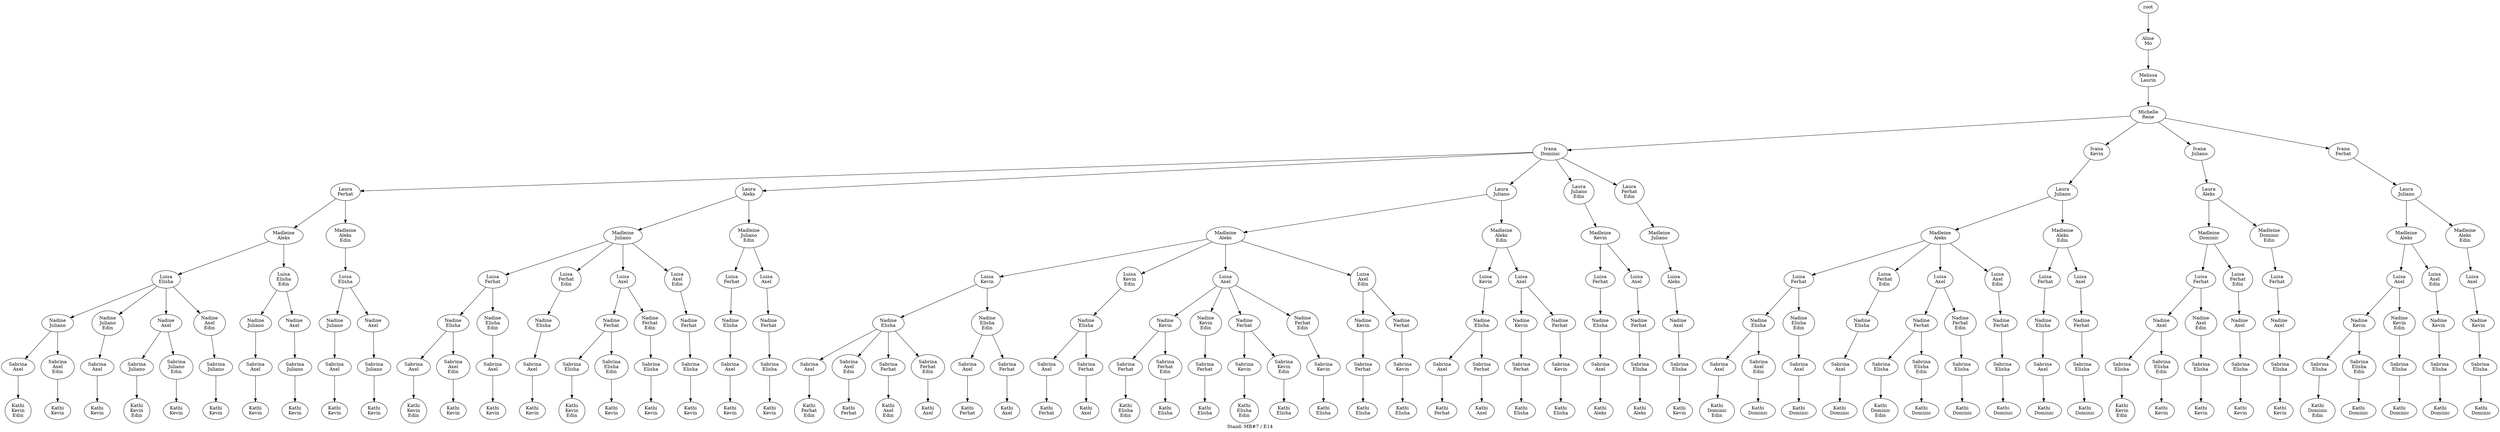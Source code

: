 digraph D { labelloc="b"; label="Stand: MB#7 / E14"; ranksep=0.8;
"root/8"[label="Aline\nMo"]
"root" -> "root/8";
"root/8/7"[label="Melissa\nLaurin"]
"root/8" -> "root/8/7";
"root/8/7/9"[label="Michelle\nRene"]
"root/8/7" -> "root/8/7/9";
"root/8/7/9/2"[label="Ivana\nDominic"]
"root/8/7/9" -> "root/8/7/9/2";
"root/8/7/9/2/4"[label="Laura\nFerhat"]
"root/8/7/9/2" -> "root/8/7/9/2/4";
"root/8/7/9/2/4/0"[label="Madleine\nAleks"]
"root/8/7/9/2/4" -> "root/8/7/9/2/4/0";
"root/8/7/9/2/4/0/3"[label="Luisa\nElisha"]
"root/8/7/9/2/4/0" -> "root/8/7/9/2/4/0/3";
"root/8/7/9/2/4/0/3/5"[label="Nadine\nJuliano"]
"root/8/7/9/2/4/0/3" -> "root/8/7/9/2/4/0/3/5";
"root/8/7/9/2/4/0/3/5/1"[label="Sabrina\nAxel"]
"root/8/7/9/2/4/0/3/5" -> "root/8/7/9/2/4/0/3/5/1";
"root/8/7/9/2/4/0/3/5/1/6,10"[label="Kathi\nKevin\nEdin"]
"root/8/7/9/2/4/0/3/5/1" -> "root/8/7/9/2/4/0/3/5/1/6,10";
"root/8/7/9/2/4/0/3,10"[label="Luisa\nElisha\nEdin"]
"root/8/7/9/2/4/0" -> "root/8/7/9/2/4/0/3,10";
"root/8/7/9/2/4/0/3,10/5"[label="Nadine\nJuliano"]
"root/8/7/9/2/4/0/3,10" -> "root/8/7/9/2/4/0/3,10/5";
"root/8/7/9/2/4/0/3,10/5/1"[label="Sabrina\nAxel"]
"root/8/7/9/2/4/0/3,10/5" -> "root/8/7/9/2/4/0/3,10/5/1";
"root/8/7/9/2/4/0/3,10/5/1/6"[label="Kathi\nKevin"]
"root/8/7/9/2/4/0/3,10/5/1" -> "root/8/7/9/2/4/0/3,10/5/1/6";
"root/8/7/9/2/4/0,10"[label="Madleine\nAleks\nEdin"]
"root/8/7/9/2/4" -> "root/8/7/9/2/4/0,10";
"root/8/7/9/2/4/0,10/3"[label="Luisa\nElisha"]
"root/8/7/9/2/4/0,10" -> "root/8/7/9/2/4/0,10/3";
"root/8/7/9/2/4/0,10/3/5"[label="Nadine\nJuliano"]
"root/8/7/9/2/4/0,10/3" -> "root/8/7/9/2/4/0,10/3/5";
"root/8/7/9/2/4/0,10/3/5/1"[label="Sabrina\nAxel"]
"root/8/7/9/2/4/0,10/3/5" -> "root/8/7/9/2/4/0,10/3/5/1";
"root/8/7/9/2/4/0,10/3/5/1/6"[label="Kathi\nKevin"]
"root/8/7/9/2/4/0,10/3/5/1" -> "root/8/7/9/2/4/0,10/3/5/1/6";
"root/8/7/9/2/4/0/3/5,10"[label="Nadine\nJuliano\nEdin"]
"root/8/7/9/2/4/0/3" -> "root/8/7/9/2/4/0/3/5,10";
"root/8/7/9/2/4/0/3/5,10/1"[label="Sabrina\nAxel"]
"root/8/7/9/2/4/0/3/5,10" -> "root/8/7/9/2/4/0/3/5,10/1";
"root/8/7/9/2/4/0/3/5,10/1/6"[label="Kathi\nKevin"]
"root/8/7/9/2/4/0/3/5,10/1" -> "root/8/7/9/2/4/0/3/5,10/1/6";
"root/8/7/9/2/4/0/3/5/1,10"[label="Sabrina\nAxel\nEdin"]
"root/8/7/9/2/4/0/3/5" -> "root/8/7/9/2/4/0/3/5/1,10";
"root/8/7/9/2/4/0/3/5/1,10/6"[label="Kathi\nKevin"]
"root/8/7/9/2/4/0/3/5/1,10" -> "root/8/7/9/2/4/0/3/5/1,10/6";
"root/8/7/9/2/0"[label="Laura\nAleks"]
"root/8/7/9/2" -> "root/8/7/9/2/0";
"root/8/7/9/2/0/5"[label="Madleine\nJuliano"]
"root/8/7/9/2/0" -> "root/8/7/9/2/0/5";
"root/8/7/9/2/0/5/4"[label="Luisa\nFerhat"]
"root/8/7/9/2/0/5" -> "root/8/7/9/2/0/5/4";
"root/8/7/9/2/0/5/4/3"[label="Nadine\nElisha"]
"root/8/7/9/2/0/5/4" -> "root/8/7/9/2/0/5/4/3";
"root/8/7/9/2/0/5/4/3/1"[label="Sabrina\nAxel"]
"root/8/7/9/2/0/5/4/3" -> "root/8/7/9/2/0/5/4/3/1";
"root/8/7/9/2/0/5/4/3/1/6,10"[label="Kathi\nKevin\nEdin"]
"root/8/7/9/2/0/5/4/3/1" -> "root/8/7/9/2/0/5/4/3/1/6,10";
"root/8/7/9/2/0/5/4,10"[label="Luisa\nFerhat\nEdin"]
"root/8/7/9/2/0/5" -> "root/8/7/9/2/0/5/4,10";
"root/8/7/9/2/0/5/4,10/3"[label="Nadine\nElisha"]
"root/8/7/9/2/0/5/4,10" -> "root/8/7/9/2/0/5/4,10/3";
"root/8/7/9/2/0/5/4,10/3/1"[label="Sabrina\nAxel"]
"root/8/7/9/2/0/5/4,10/3" -> "root/8/7/9/2/0/5/4,10/3/1";
"root/8/7/9/2/0/5/4,10/3/1/6"[label="Kathi\nKevin"]
"root/8/7/9/2/0/5/4,10/3/1" -> "root/8/7/9/2/0/5/4,10/3/1/6";
"root/8/7/9/2/0/5,10"[label="Madleine\nJuliano\nEdin"]
"root/8/7/9/2/0" -> "root/8/7/9/2/0/5,10";
"root/8/7/9/2/0/5,10/4"[label="Luisa\nFerhat"]
"root/8/7/9/2/0/5,10" -> "root/8/7/9/2/0/5,10/4";
"root/8/7/9/2/0/5,10/4/3"[label="Nadine\nElisha"]
"root/8/7/9/2/0/5,10/4" -> "root/8/7/9/2/0/5,10/4/3";
"root/8/7/9/2/0/5,10/4/3/1"[label="Sabrina\nAxel"]
"root/8/7/9/2/0/5,10/4/3" -> "root/8/7/9/2/0/5,10/4/3/1";
"root/8/7/9/2/0/5,10/4/3/1/6"[label="Kathi\nKevin"]
"root/8/7/9/2/0/5,10/4/3/1" -> "root/8/7/9/2/0/5,10/4/3/1/6";
"root/8/7/9/2/0/5/4/3,10"[label="Nadine\nElisha\nEdin"]
"root/8/7/9/2/0/5/4" -> "root/8/7/9/2/0/5/4/3,10";
"root/8/7/9/2/0/5/4/3,10/1"[label="Sabrina\nAxel"]
"root/8/7/9/2/0/5/4/3,10" -> "root/8/7/9/2/0/5/4/3,10/1";
"root/8/7/9/2/0/5/4/3,10/1/6"[label="Kathi\nKevin"]
"root/8/7/9/2/0/5/4/3,10/1" -> "root/8/7/9/2/0/5/4/3,10/1/6";
"root/8/7/9/2/0/5/4/3/1,10"[label="Sabrina\nAxel\nEdin"]
"root/8/7/9/2/0/5/4/3" -> "root/8/7/9/2/0/5/4/3/1,10";
"root/8/7/9/2/0/5/4/3/1,10/6"[label="Kathi\nKevin"]
"root/8/7/9/2/0/5/4/3/1,10" -> "root/8/7/9/2/0/5/4/3/1,10/6";
"root/8/7/9/6"[label="Ivana\nKevin"]
"root/8/7/9" -> "root/8/7/9/6";
"root/8/7/9/6/5"[label="Laura\nJuliano"]
"root/8/7/9/6" -> "root/8/7/9/6/5";
"root/8/7/9/6/5/0"[label="Madleine\nAleks"]
"root/8/7/9/6/5" -> "root/8/7/9/6/5/0";
"root/8/7/9/6/5/0/4"[label="Luisa\nFerhat"]
"root/8/7/9/6/5/0" -> "root/8/7/9/6/5/0/4";
"root/8/7/9/6/5/0/4/3"[label="Nadine\nElisha"]
"root/8/7/9/6/5/0/4" -> "root/8/7/9/6/5/0/4/3";
"root/8/7/9/6/5/0/4/3/1"[label="Sabrina\nAxel"]
"root/8/7/9/6/5/0/4/3" -> "root/8/7/9/6/5/0/4/3/1";
"root/8/7/9/6/5/0/4/3/1/2,10"[label="Kathi\nDominic\nEdin"]
"root/8/7/9/6/5/0/4/3/1" -> "root/8/7/9/6/5/0/4/3/1/2,10";
"root/8/7/9/6/5/0/4,10"[label="Luisa\nFerhat\nEdin"]
"root/8/7/9/6/5/0" -> "root/8/7/9/6/5/0/4,10";
"root/8/7/9/6/5/0/4,10/3"[label="Nadine\nElisha"]
"root/8/7/9/6/5/0/4,10" -> "root/8/7/9/6/5/0/4,10/3";
"root/8/7/9/6/5/0/4,10/3/1"[label="Sabrina\nAxel"]
"root/8/7/9/6/5/0/4,10/3" -> "root/8/7/9/6/5/0/4,10/3/1";
"root/8/7/9/6/5/0/4,10/3/1/2"[label="Kathi\nDominic"]
"root/8/7/9/6/5/0/4,10/3/1" -> "root/8/7/9/6/5/0/4,10/3/1/2";
"root/8/7/9/6/5/0,10"[label="Madleine\nAleks\nEdin"]
"root/8/7/9/6/5" -> "root/8/7/9/6/5/0,10";
"root/8/7/9/6/5/0,10/4"[label="Luisa\nFerhat"]
"root/8/7/9/6/5/0,10" -> "root/8/7/9/6/5/0,10/4";
"root/8/7/9/6/5/0,10/4/3"[label="Nadine\nElisha"]
"root/8/7/9/6/5/0,10/4" -> "root/8/7/9/6/5/0,10/4/3";
"root/8/7/9/6/5/0,10/4/3/1"[label="Sabrina\nAxel"]
"root/8/7/9/6/5/0,10/4/3" -> "root/8/7/9/6/5/0,10/4/3/1";
"root/8/7/9/6/5/0,10/4/3/1/2"[label="Kathi\nDominic"]
"root/8/7/9/6/5/0,10/4/3/1" -> "root/8/7/9/6/5/0,10/4/3/1/2";
"root/8/7/9/6/5/0/4/3,10"[label="Nadine\nElisha\nEdin"]
"root/8/7/9/6/5/0/4" -> "root/8/7/9/6/5/0/4/3,10";
"root/8/7/9/6/5/0/4/3,10/1"[label="Sabrina\nAxel"]
"root/8/7/9/6/5/0/4/3,10" -> "root/8/7/9/6/5/0/4/3,10/1";
"root/8/7/9/6/5/0/4/3,10/1/2"[label="Kathi\nDominic"]
"root/8/7/9/6/5/0/4/3,10/1" -> "root/8/7/9/6/5/0/4/3,10/1/2";
"root/8/7/9/6/5/0/4/3/1,10"[label="Sabrina\nAxel\nEdin"]
"root/8/7/9/6/5/0/4/3" -> "root/8/7/9/6/5/0/4/3/1,10";
"root/8/7/9/6/5/0/4/3/1,10/2"[label="Kathi\nDominic"]
"root/8/7/9/6/5/0/4/3/1,10" -> "root/8/7/9/6/5/0/4/3/1,10/2";
"root/8/7/9/2/5"[label="Laura\nJuliano"]
"root/8/7/9/2" -> "root/8/7/9/2/5";
"root/8/7/9/2/5/0"[label="Madleine\nAleks"]
"root/8/7/9/2/5" -> "root/8/7/9/2/5/0";
"root/8/7/9/2/5/0/6"[label="Luisa\nKevin"]
"root/8/7/9/2/5/0" -> "root/8/7/9/2/5/0/6";
"root/8/7/9/2/5/0/6/3"[label="Nadine\nElisha"]
"root/8/7/9/2/5/0/6" -> "root/8/7/9/2/5/0/6/3";
"root/8/7/9/2/5/0/6/3/1"[label="Sabrina\nAxel"]
"root/8/7/9/2/5/0/6/3" -> "root/8/7/9/2/5/0/6/3/1";
"root/8/7/9/2/5/0/6/3/1/4,10"[label="Kathi\nFerhat\nEdin"]
"root/8/7/9/2/5/0/6/3/1" -> "root/8/7/9/2/5/0/6/3/1/4,10";
"root/8/7/9/2/5/0/6,10"[label="Luisa\nKevin\nEdin"]
"root/8/7/9/2/5/0" -> "root/8/7/9/2/5/0/6,10";
"root/8/7/9/2/5/0/6,10/3"[label="Nadine\nElisha"]
"root/8/7/9/2/5/0/6,10" -> "root/8/7/9/2/5/0/6,10/3";
"root/8/7/9/2/5/0/6,10/3/1"[label="Sabrina\nAxel"]
"root/8/7/9/2/5/0/6,10/3" -> "root/8/7/9/2/5/0/6,10/3/1";
"root/8/7/9/2/5/0/6,10/3/1/4"[label="Kathi\nFerhat"]
"root/8/7/9/2/5/0/6,10/3/1" -> "root/8/7/9/2/5/0/6,10/3/1/4";
"root/8/7/9/2/5/0,10"[label="Madleine\nAleks\nEdin"]
"root/8/7/9/2/5" -> "root/8/7/9/2/5/0,10";
"root/8/7/9/2/5/0,10/6"[label="Luisa\nKevin"]
"root/8/7/9/2/5/0,10" -> "root/8/7/9/2/5/0,10/6";
"root/8/7/9/2/5/0,10/6/3"[label="Nadine\nElisha"]
"root/8/7/9/2/5/0,10/6" -> "root/8/7/9/2/5/0,10/6/3";
"root/8/7/9/2/5/0,10/6/3/1"[label="Sabrina\nAxel"]
"root/8/7/9/2/5/0,10/6/3" -> "root/8/7/9/2/5/0,10/6/3/1";
"root/8/7/9/2/5/0,10/6/3/1/4"[label="Kathi\nFerhat"]
"root/8/7/9/2/5/0,10/6/3/1" -> "root/8/7/9/2/5/0,10/6/3/1/4";
"root/8/7/9/2/5/0/6/3,10"[label="Nadine\nElisha\nEdin"]
"root/8/7/9/2/5/0/6" -> "root/8/7/9/2/5/0/6/3,10";
"root/8/7/9/2/5/0/6/3,10/1"[label="Sabrina\nAxel"]
"root/8/7/9/2/5/0/6/3,10" -> "root/8/7/9/2/5/0/6/3,10/1";
"root/8/7/9/2/5/0/6/3,10/1/4"[label="Kathi\nFerhat"]
"root/8/7/9/2/5/0/6/3,10/1" -> "root/8/7/9/2/5/0/6/3,10/1/4";
"root/8/7/9/2/5/0/6/3/1,10"[label="Sabrina\nAxel\nEdin"]
"root/8/7/9/2/5/0/6/3" -> "root/8/7/9/2/5/0/6/3/1,10";
"root/8/7/9/2/5/0/6/3/1,10/4"[label="Kathi\nFerhat"]
"root/8/7/9/2/5/0/6/3/1,10" -> "root/8/7/9/2/5/0/6/3/1,10/4";
"root/8/7/9/2/5,10"[label="Laura\nJuliano\nEdin"]
"root/8/7/9/2" -> "root/8/7/9/2/5,10";
"root/8/7/9/2/5,10/6"[label="Madleine\nKevin"]
"root/8/7/9/2/5,10" -> "root/8/7/9/2/5,10/6";
"root/8/7/9/2/5,10/6/4"[label="Luisa\nFerhat"]
"root/8/7/9/2/5,10/6" -> "root/8/7/9/2/5,10/6/4";
"root/8/7/9/2/5,10/6/4/3"[label="Nadine\nElisha"]
"root/8/7/9/2/5,10/6/4" -> "root/8/7/9/2/5,10/6/4/3";
"root/8/7/9/2/5,10/6/4/3/1"[label="Sabrina\nAxel"]
"root/8/7/9/2/5,10/6/4/3" -> "root/8/7/9/2/5,10/6/4/3/1";
"root/8/7/9/2/5,10/6/4/3/1/0"[label="Kathi\nAleks"]
"root/8/7/9/2/5,10/6/4/3/1" -> "root/8/7/9/2/5,10/6/4/3/1/0";
"root/8/7/9/6/5/0/1"[label="Luisa\nAxel"]
"root/8/7/9/6/5/0" -> "root/8/7/9/6/5/0/1";
"root/8/7/9/6/5/0/1/4"[label="Nadine\nFerhat"]
"root/8/7/9/6/5/0/1" -> "root/8/7/9/6/5/0/1/4";
"root/8/7/9/6/5/0/1/4/3"[label="Sabrina\nElisha"]
"root/8/7/9/6/5/0/1/4" -> "root/8/7/9/6/5/0/1/4/3";
"root/8/7/9/6/5/0/1/4/3/2,10"[label="Kathi\nDominic\nEdin"]
"root/8/7/9/6/5/0/1/4/3" -> "root/8/7/9/6/5/0/1/4/3/2,10";
"root/8/7/9/6/5/0/1,10"[label="Luisa\nAxel\nEdin"]
"root/8/7/9/6/5/0" -> "root/8/7/9/6/5/0/1,10";
"root/8/7/9/6/5/0/1,10/4"[label="Nadine\nFerhat"]
"root/8/7/9/6/5/0/1,10" -> "root/8/7/9/6/5/0/1,10/4";
"root/8/7/9/6/5/0/1,10/4/3"[label="Sabrina\nElisha"]
"root/8/7/9/6/5/0/1,10/4" -> "root/8/7/9/6/5/0/1,10/4/3";
"root/8/7/9/6/5/0/1,10/4/3/2"[label="Kathi\nDominic"]
"root/8/7/9/6/5/0/1,10/4/3" -> "root/8/7/9/6/5/0/1,10/4/3/2";
"root/8/7/9/6/5/0,10/1"[label="Luisa\nAxel"]
"root/8/7/9/6/5/0,10" -> "root/8/7/9/6/5/0,10/1";
"root/8/7/9/6/5/0,10/1/4"[label="Nadine\nFerhat"]
"root/8/7/9/6/5/0,10/1" -> "root/8/7/9/6/5/0,10/1/4";
"root/8/7/9/6/5/0,10/1/4/3"[label="Sabrina\nElisha"]
"root/8/7/9/6/5/0,10/1/4" -> "root/8/7/9/6/5/0,10/1/4/3";
"root/8/7/9/6/5/0,10/1/4/3/2"[label="Kathi\nDominic"]
"root/8/7/9/6/5/0,10/1/4/3" -> "root/8/7/9/6/5/0,10/1/4/3/2";
"root/8/7/9/6/5/0/1/4,10"[label="Nadine\nFerhat\nEdin"]
"root/8/7/9/6/5/0/1" -> "root/8/7/9/6/5/0/1/4,10";
"root/8/7/9/6/5/0/1/4,10/3"[label="Sabrina\nElisha"]
"root/8/7/9/6/5/0/1/4,10" -> "root/8/7/9/6/5/0/1/4,10/3";
"root/8/7/9/6/5/0/1/4,10/3/2"[label="Kathi\nDominic"]
"root/8/7/9/6/5/0/1/4,10/3" -> "root/8/7/9/6/5/0/1/4,10/3/2";
"root/8/7/9/6/5/0/1/4/3,10"[label="Sabrina\nElisha\nEdin"]
"root/8/7/9/6/5/0/1/4" -> "root/8/7/9/6/5/0/1/4/3,10";
"root/8/7/9/6/5/0/1/4/3,10/2"[label="Kathi\nDominic"]
"root/8/7/9/6/5/0/1/4/3,10" -> "root/8/7/9/6/5/0/1/4/3,10/2";
"root/8/7/9/2/0/5/1"[label="Luisa\nAxel"]
"root/8/7/9/2/0/5" -> "root/8/7/9/2/0/5/1";
"root/8/7/9/2/0/5/1/4"[label="Nadine\nFerhat"]
"root/8/7/9/2/0/5/1" -> "root/8/7/9/2/0/5/1/4";
"root/8/7/9/2/0/5/1/4/3"[label="Sabrina\nElisha"]
"root/8/7/9/2/0/5/1/4" -> "root/8/7/9/2/0/5/1/4/3";
"root/8/7/9/2/0/5/1/4/3/6,10"[label="Kathi\nKevin\nEdin"]
"root/8/7/9/2/0/5/1/4/3" -> "root/8/7/9/2/0/5/1/4/3/6,10";
"root/8/7/9/2/0/5/1,10"[label="Luisa\nAxel\nEdin"]
"root/8/7/9/2/0/5" -> "root/8/7/9/2/0/5/1,10";
"root/8/7/9/2/0/5/1,10/4"[label="Nadine\nFerhat"]
"root/8/7/9/2/0/5/1,10" -> "root/8/7/9/2/0/5/1,10/4";
"root/8/7/9/2/0/5/1,10/4/3"[label="Sabrina\nElisha"]
"root/8/7/9/2/0/5/1,10/4" -> "root/8/7/9/2/0/5/1,10/4/3";
"root/8/7/9/2/0/5/1,10/4/3/6"[label="Kathi\nKevin"]
"root/8/7/9/2/0/5/1,10/4/3" -> "root/8/7/9/2/0/5/1,10/4/3/6";
"root/8/7/9/2/0/5,10/1"[label="Luisa\nAxel"]
"root/8/7/9/2/0/5,10" -> "root/8/7/9/2/0/5,10/1";
"root/8/7/9/2/0/5,10/1/4"[label="Nadine\nFerhat"]
"root/8/7/9/2/0/5,10/1" -> "root/8/7/9/2/0/5,10/1/4";
"root/8/7/9/2/0/5,10/1/4/3"[label="Sabrina\nElisha"]
"root/8/7/9/2/0/5,10/1/4" -> "root/8/7/9/2/0/5,10/1/4/3";
"root/8/7/9/2/0/5,10/1/4/3/6"[label="Kathi\nKevin"]
"root/8/7/9/2/0/5,10/1/4/3" -> "root/8/7/9/2/0/5,10/1/4/3/6";
"root/8/7/9/2/0/5/1/4,10"[label="Nadine\nFerhat\nEdin"]
"root/8/7/9/2/0/5/1" -> "root/8/7/9/2/0/5/1/4,10";
"root/8/7/9/2/0/5/1/4,10/3"[label="Sabrina\nElisha"]
"root/8/7/9/2/0/5/1/4,10" -> "root/8/7/9/2/0/5/1/4,10/3";
"root/8/7/9/2/0/5/1/4,10/3/6"[label="Kathi\nKevin"]
"root/8/7/9/2/0/5/1/4,10/3" -> "root/8/7/9/2/0/5/1/4,10/3/6";
"root/8/7/9/2/0/5/1/4/3,10"[label="Sabrina\nElisha\nEdin"]
"root/8/7/9/2/0/5/1/4" -> "root/8/7/9/2/0/5/1/4/3,10";
"root/8/7/9/2/0/5/1/4/3,10/6"[label="Kathi\nKevin"]
"root/8/7/9/2/0/5/1/4/3,10" -> "root/8/7/9/2/0/5/1/4/3,10/6";
"root/8/7/9/2/5,10/6/1"[label="Luisa\nAxel"]
"root/8/7/9/2/5,10/6" -> "root/8/7/9/2/5,10/6/1";
"root/8/7/9/2/5,10/6/1/4"[label="Nadine\nFerhat"]
"root/8/7/9/2/5,10/6/1" -> "root/8/7/9/2/5,10/6/1/4";
"root/8/7/9/2/5,10/6/1/4/3"[label="Sabrina\nElisha"]
"root/8/7/9/2/5,10/6/1/4" -> "root/8/7/9/2/5,10/6/1/4/3";
"root/8/7/9/2/5,10/6/1/4/3/0"[label="Kathi\nAleks"]
"root/8/7/9/2/5,10/6/1/4/3" -> "root/8/7/9/2/5,10/6/1/4/3/0";
"root/8/7/9/5"[label="Ivana\nJuliano"]
"root/8/7/9" -> "root/8/7/9/5";
"root/8/7/9/5/0"[label="Laura\nAleks"]
"root/8/7/9/5" -> "root/8/7/9/5/0";
"root/8/7/9/5/0/2"[label="Madleine\nDominic"]
"root/8/7/9/5/0" -> "root/8/7/9/5/0/2";
"root/8/7/9/5/0/2/4"[label="Luisa\nFerhat"]
"root/8/7/9/5/0/2" -> "root/8/7/9/5/0/2/4";
"root/8/7/9/5/0/2/4/1"[label="Nadine\nAxel"]
"root/8/7/9/5/0/2/4" -> "root/8/7/9/5/0/2/4/1";
"root/8/7/9/5/0/2/4/1/3"[label="Sabrina\nElisha"]
"root/8/7/9/5/0/2/4/1" -> "root/8/7/9/5/0/2/4/1/3";
"root/8/7/9/5/0/2/4/1/3/6,10"[label="Kathi\nKevin\nEdin"]
"root/8/7/9/5/0/2/4/1/3" -> "root/8/7/9/5/0/2/4/1/3/6,10";
"root/8/7/9/5/0/2/4,10"[label="Luisa\nFerhat\nEdin"]
"root/8/7/9/5/0/2" -> "root/8/7/9/5/0/2/4,10";
"root/8/7/9/5/0/2/4,10/1"[label="Nadine\nAxel"]
"root/8/7/9/5/0/2/4,10" -> "root/8/7/9/5/0/2/4,10/1";
"root/8/7/9/5/0/2/4,10/1/3"[label="Sabrina\nElisha"]
"root/8/7/9/5/0/2/4,10/1" -> "root/8/7/9/5/0/2/4,10/1/3";
"root/8/7/9/5/0/2/4,10/1/3/6"[label="Kathi\nKevin"]
"root/8/7/9/5/0/2/4,10/1/3" -> "root/8/7/9/5/0/2/4,10/1/3/6";
"root/8/7/9/5/0/2,10"[label="Madleine\nDominic\nEdin"]
"root/8/7/9/5/0" -> "root/8/7/9/5/0/2,10";
"root/8/7/9/5/0/2,10/4"[label="Luisa\nFerhat"]
"root/8/7/9/5/0/2,10" -> "root/8/7/9/5/0/2,10/4";
"root/8/7/9/5/0/2,10/4/1"[label="Nadine\nAxel"]
"root/8/7/9/5/0/2,10/4" -> "root/8/7/9/5/0/2,10/4/1";
"root/8/7/9/5/0/2,10/4/1/3"[label="Sabrina\nElisha"]
"root/8/7/9/5/0/2,10/4/1" -> "root/8/7/9/5/0/2,10/4/1/3";
"root/8/7/9/5/0/2,10/4/1/3/6"[label="Kathi\nKevin"]
"root/8/7/9/5/0/2,10/4/1/3" -> "root/8/7/9/5/0/2,10/4/1/3/6";
"root/8/7/9/5/0/2/4/1,10"[label="Nadine\nAxel\nEdin"]
"root/8/7/9/5/0/2/4" -> "root/8/7/9/5/0/2/4/1,10";
"root/8/7/9/5/0/2/4/1,10/3"[label="Sabrina\nElisha"]
"root/8/7/9/5/0/2/4/1,10" -> "root/8/7/9/5/0/2/4/1,10/3";
"root/8/7/9/5/0/2/4/1,10/3/6"[label="Kathi\nKevin"]
"root/8/7/9/5/0/2/4/1,10/3" -> "root/8/7/9/5/0/2/4/1,10/3/6";
"root/8/7/9/5/0/2/4/1/3,10"[label="Sabrina\nElisha\nEdin"]
"root/8/7/9/5/0/2/4/1" -> "root/8/7/9/5/0/2/4/1/3,10";
"root/8/7/9/5/0/2/4/1/3,10/6"[label="Kathi\nKevin"]
"root/8/7/9/5/0/2/4/1/3,10" -> "root/8/7/9/5/0/2/4/1/3,10/6";
"root/8/7/9/2/4,10"[label="Laura\nFerhat\nEdin"]
"root/8/7/9/2" -> "root/8/7/9/2/4,10";
"root/8/7/9/2/4,10/5"[label="Madleine\nJuliano"]
"root/8/7/9/2/4,10" -> "root/8/7/9/2/4,10/5";
"root/8/7/9/2/4,10/5/0"[label="Luisa\nAleks"]
"root/8/7/9/2/4,10/5" -> "root/8/7/9/2/4,10/5/0";
"root/8/7/9/2/4,10/5/0/1"[label="Nadine\nAxel"]
"root/8/7/9/2/4,10/5/0" -> "root/8/7/9/2/4,10/5/0/1";
"root/8/7/9/2/4,10/5/0/1/3"[label="Sabrina\nElisha"]
"root/8/7/9/2/4,10/5/0/1" -> "root/8/7/9/2/4,10/5/0/1/3";
"root/8/7/9/2/4,10/5/0/1/3/6"[label="Kathi\nKevin"]
"root/8/7/9/2/4,10/5/0/1/3" -> "root/8/7/9/2/4,10/5/0/1/3/6";
"root/8/7/9/4"[label="Ivana\nFerhat"]
"root/8/7/9" -> "root/8/7/9/4";
"root/8/7/9/4/5"[label="Laura\nJuliano"]
"root/8/7/9/4" -> "root/8/7/9/4/5";
"root/8/7/9/4/5/0"[label="Madleine\nAleks"]
"root/8/7/9/4/5" -> "root/8/7/9/4/5/0";
"root/8/7/9/4/5/0/1"[label="Luisa\nAxel"]
"root/8/7/9/4/5/0" -> "root/8/7/9/4/5/0/1";
"root/8/7/9/4/5/0/1/6"[label="Nadine\nKevin"]
"root/8/7/9/4/5/0/1" -> "root/8/7/9/4/5/0/1/6";
"root/8/7/9/4/5/0/1/6/3"[label="Sabrina\nElisha"]
"root/8/7/9/4/5/0/1/6" -> "root/8/7/9/4/5/0/1/6/3";
"root/8/7/9/4/5/0/1/6/3/2,10"[label="Kathi\nDominic\nEdin"]
"root/8/7/9/4/5/0/1/6/3" -> "root/8/7/9/4/5/0/1/6/3/2,10";
"root/8/7/9/4/5/0/1,10"[label="Luisa\nAxel\nEdin"]
"root/8/7/9/4/5/0" -> "root/8/7/9/4/5/0/1,10";
"root/8/7/9/4/5/0/1,10/6"[label="Nadine\nKevin"]
"root/8/7/9/4/5/0/1,10" -> "root/8/7/9/4/5/0/1,10/6";
"root/8/7/9/4/5/0/1,10/6/3"[label="Sabrina\nElisha"]
"root/8/7/9/4/5/0/1,10/6" -> "root/8/7/9/4/5/0/1,10/6/3";
"root/8/7/9/4/5/0/1,10/6/3/2"[label="Kathi\nDominic"]
"root/8/7/9/4/5/0/1,10/6/3" -> "root/8/7/9/4/5/0/1,10/6/3/2";
"root/8/7/9/4/5/0,10"[label="Madleine\nAleks\nEdin"]
"root/8/7/9/4/5" -> "root/8/7/9/4/5/0,10";
"root/8/7/9/4/5/0,10/1"[label="Luisa\nAxel"]
"root/8/7/9/4/5/0,10" -> "root/8/7/9/4/5/0,10/1";
"root/8/7/9/4/5/0,10/1/6"[label="Nadine\nKevin"]
"root/8/7/9/4/5/0,10/1" -> "root/8/7/9/4/5/0,10/1/6";
"root/8/7/9/4/5/0,10/1/6/3"[label="Sabrina\nElisha"]
"root/8/7/9/4/5/0,10/1/6" -> "root/8/7/9/4/5/0,10/1/6/3";
"root/8/7/9/4/5/0,10/1/6/3/2"[label="Kathi\nDominic"]
"root/8/7/9/4/5/0,10/1/6/3" -> "root/8/7/9/4/5/0,10/1/6/3/2";
"root/8/7/9/4/5/0/1/6,10"[label="Nadine\nKevin\nEdin"]
"root/8/7/9/4/5/0/1" -> "root/8/7/9/4/5/0/1/6,10";
"root/8/7/9/4/5/0/1/6,10/3"[label="Sabrina\nElisha"]
"root/8/7/9/4/5/0/1/6,10" -> "root/8/7/9/4/5/0/1/6,10/3";
"root/8/7/9/4/5/0/1/6,10/3/2"[label="Kathi\nDominic"]
"root/8/7/9/4/5/0/1/6,10/3" -> "root/8/7/9/4/5/0/1/6,10/3/2";
"root/8/7/9/4/5/0/1/6/3,10"[label="Sabrina\nElisha\nEdin"]
"root/8/7/9/4/5/0/1/6" -> "root/8/7/9/4/5/0/1/6/3,10";
"root/8/7/9/4/5/0/1/6/3,10/2"[label="Kathi\nDominic"]
"root/8/7/9/4/5/0/1/6/3,10" -> "root/8/7/9/4/5/0/1/6/3,10/2";
"root/8/7/9/2/5/0/6/3/4"[label="Sabrina\nFerhat"]
"root/8/7/9/2/5/0/6/3" -> "root/8/7/9/2/5/0/6/3/4";
"root/8/7/9/2/5/0/6/3/4/1,10"[label="Kathi\nAxel\nEdin"]
"root/8/7/9/2/5/0/6/3/4" -> "root/8/7/9/2/5/0/6/3/4/1,10";
"root/8/7/9/2/5/0/6,10/3/4"[label="Sabrina\nFerhat"]
"root/8/7/9/2/5/0/6,10/3" -> "root/8/7/9/2/5/0/6,10/3/4";
"root/8/7/9/2/5/0/6,10/3/4/1"[label="Kathi\nAxel"]
"root/8/7/9/2/5/0/6,10/3/4" -> "root/8/7/9/2/5/0/6,10/3/4/1";
"root/8/7/9/2/5/0,10/6/3/4"[label="Sabrina\nFerhat"]
"root/8/7/9/2/5/0,10/6/3" -> "root/8/7/9/2/5/0,10/6/3/4";
"root/8/7/9/2/5/0,10/6/3/4/1"[label="Kathi\nAxel"]
"root/8/7/9/2/5/0,10/6/3/4" -> "root/8/7/9/2/5/0,10/6/3/4/1";
"root/8/7/9/2/5/0/6/3,10/4"[label="Sabrina\nFerhat"]
"root/8/7/9/2/5/0/6/3,10" -> "root/8/7/9/2/5/0/6/3,10/4";
"root/8/7/9/2/5/0/6/3,10/4/1"[label="Kathi\nAxel"]
"root/8/7/9/2/5/0/6/3,10/4" -> "root/8/7/9/2/5/0/6/3,10/4/1";
"root/8/7/9/2/5/0/6/3/4,10"[label="Sabrina\nFerhat\nEdin"]
"root/8/7/9/2/5/0/6/3" -> "root/8/7/9/2/5/0/6/3/4,10";
"root/8/7/9/2/5/0/6/3/4,10/1"[label="Kathi\nAxel"]
"root/8/7/9/2/5/0/6/3/4,10" -> "root/8/7/9/2/5/0/6/3/4,10/1";
"root/8/7/9/2/5/0/1"[label="Luisa\nAxel"]
"root/8/7/9/2/5/0" -> "root/8/7/9/2/5/0/1";
"root/8/7/9/2/5/0/1/6"[label="Nadine\nKevin"]
"root/8/7/9/2/5/0/1" -> "root/8/7/9/2/5/0/1/6";
"root/8/7/9/2/5/0/1/6/4"[label="Sabrina\nFerhat"]
"root/8/7/9/2/5/0/1/6" -> "root/8/7/9/2/5/0/1/6/4";
"root/8/7/9/2/5/0/1/6/4/3,10"[label="Kathi\nElisha\nEdin"]
"root/8/7/9/2/5/0/1/6/4" -> "root/8/7/9/2/5/0/1/6/4/3,10";
"root/8/7/9/2/5/0/1,10"[label="Luisa\nAxel\nEdin"]
"root/8/7/9/2/5/0" -> "root/8/7/9/2/5/0/1,10";
"root/8/7/9/2/5/0/1,10/6"[label="Nadine\nKevin"]
"root/8/7/9/2/5/0/1,10" -> "root/8/7/9/2/5/0/1,10/6";
"root/8/7/9/2/5/0/1,10/6/4"[label="Sabrina\nFerhat"]
"root/8/7/9/2/5/0/1,10/6" -> "root/8/7/9/2/5/0/1,10/6/4";
"root/8/7/9/2/5/0/1,10/6/4/3"[label="Kathi\nElisha"]
"root/8/7/9/2/5/0/1,10/6/4" -> "root/8/7/9/2/5/0/1,10/6/4/3";
"root/8/7/9/2/5/0,10/1"[label="Luisa\nAxel"]
"root/8/7/9/2/5/0,10" -> "root/8/7/9/2/5/0,10/1";
"root/8/7/9/2/5/0,10/1/6"[label="Nadine\nKevin"]
"root/8/7/9/2/5/0,10/1" -> "root/8/7/9/2/5/0,10/1/6";
"root/8/7/9/2/5/0,10/1/6/4"[label="Sabrina\nFerhat"]
"root/8/7/9/2/5/0,10/1/6" -> "root/8/7/9/2/5/0,10/1/6/4";
"root/8/7/9/2/5/0,10/1/6/4/3"[label="Kathi\nElisha"]
"root/8/7/9/2/5/0,10/1/6/4" -> "root/8/7/9/2/5/0,10/1/6/4/3";
"root/8/7/9/2/5/0/1/6,10"[label="Nadine\nKevin\nEdin"]
"root/8/7/9/2/5/0/1" -> "root/8/7/9/2/5/0/1/6,10";
"root/8/7/9/2/5/0/1/6,10/4"[label="Sabrina\nFerhat"]
"root/8/7/9/2/5/0/1/6,10" -> "root/8/7/9/2/5/0/1/6,10/4";
"root/8/7/9/2/5/0/1/6,10/4/3"[label="Kathi\nElisha"]
"root/8/7/9/2/5/0/1/6,10/4" -> "root/8/7/9/2/5/0/1/6,10/4/3";
"root/8/7/9/2/5/0/1/6/4,10"[label="Sabrina\nFerhat\nEdin"]
"root/8/7/9/2/5/0/1/6" -> "root/8/7/9/2/5/0/1/6/4,10";
"root/8/7/9/2/5/0/1/6/4,10/3"[label="Kathi\nElisha"]
"root/8/7/9/2/5/0/1/6/4,10" -> "root/8/7/9/2/5/0/1/6/4,10/3";
"root/8/7/9/2/4/0/3/1"[label="Nadine\nAxel"]
"root/8/7/9/2/4/0/3" -> "root/8/7/9/2/4/0/3/1";
"root/8/7/9/2/4/0/3/1/5"[label="Sabrina\nJuliano"]
"root/8/7/9/2/4/0/3/1" -> "root/8/7/9/2/4/0/3/1/5";
"root/8/7/9/2/4/0/3/1/5/6,10"[label="Kathi\nKevin\nEdin"]
"root/8/7/9/2/4/0/3/1/5" -> "root/8/7/9/2/4/0/3/1/5/6,10";
"root/8/7/9/2/4/0/3,10/1"[label="Nadine\nAxel"]
"root/8/7/9/2/4/0/3,10" -> "root/8/7/9/2/4/0/3,10/1";
"root/8/7/9/2/4/0/3,10/1/5"[label="Sabrina\nJuliano"]
"root/8/7/9/2/4/0/3,10/1" -> "root/8/7/9/2/4/0/3,10/1/5";
"root/8/7/9/2/4/0/3,10/1/5/6"[label="Kathi\nKevin"]
"root/8/7/9/2/4/0/3,10/1/5" -> "root/8/7/9/2/4/0/3,10/1/5/6";
"root/8/7/9/2/4/0,10/3/1"[label="Nadine\nAxel"]
"root/8/7/9/2/4/0,10/3" -> "root/8/7/9/2/4/0,10/3/1";
"root/8/7/9/2/4/0,10/3/1/5"[label="Sabrina\nJuliano"]
"root/8/7/9/2/4/0,10/3/1" -> "root/8/7/9/2/4/0,10/3/1/5";
"root/8/7/9/2/4/0,10/3/1/5/6"[label="Kathi\nKevin"]
"root/8/7/9/2/4/0,10/3/1/5" -> "root/8/7/9/2/4/0,10/3/1/5/6";
"root/8/7/9/2/4/0/3/1,10"[label="Nadine\nAxel\nEdin"]
"root/8/7/9/2/4/0/3" -> "root/8/7/9/2/4/0/3/1,10";
"root/8/7/9/2/4/0/3/1,10/5"[label="Sabrina\nJuliano"]
"root/8/7/9/2/4/0/3/1,10" -> "root/8/7/9/2/4/0/3/1,10/5";
"root/8/7/9/2/4/0/3/1,10/5/6"[label="Kathi\nKevin"]
"root/8/7/9/2/4/0/3/1,10/5" -> "root/8/7/9/2/4/0/3/1,10/5/6";
"root/8/7/9/2/4/0/3/1/5,10"[label="Sabrina\nJuliano\nEdin"]
"root/8/7/9/2/4/0/3/1" -> "root/8/7/9/2/4/0/3/1/5,10";
"root/8/7/9/2/4/0/3/1/5,10/6"[label="Kathi\nKevin"]
"root/8/7/9/2/4/0/3/1/5,10" -> "root/8/7/9/2/4/0/3/1/5,10/6";
"root/8/7/9/2/5/0/1/4"[label="Nadine\nFerhat"]
"root/8/7/9/2/5/0/1" -> "root/8/7/9/2/5/0/1/4";
"root/8/7/9/2/5/0/1/4/6"[label="Sabrina\nKevin"]
"root/8/7/9/2/5/0/1/4" -> "root/8/7/9/2/5/0/1/4/6";
"root/8/7/9/2/5/0/1/4/6/3,10"[label="Kathi\nElisha\nEdin"]
"root/8/7/9/2/5/0/1/4/6" -> "root/8/7/9/2/5/0/1/4/6/3,10";
"root/8/7/9/2/5/0/1,10/4"[label="Nadine\nFerhat"]
"root/8/7/9/2/5/0/1,10" -> "root/8/7/9/2/5/0/1,10/4";
"root/8/7/9/2/5/0/1,10/4/6"[label="Sabrina\nKevin"]
"root/8/7/9/2/5/0/1,10/4" -> "root/8/7/9/2/5/0/1,10/4/6";
"root/8/7/9/2/5/0/1,10/4/6/3"[label="Kathi\nElisha"]
"root/8/7/9/2/5/0/1,10/4/6" -> "root/8/7/9/2/5/0/1,10/4/6/3";
"root/8/7/9/2/5/0,10/1/4"[label="Nadine\nFerhat"]
"root/8/7/9/2/5/0,10/1" -> "root/8/7/9/2/5/0,10/1/4";
"root/8/7/9/2/5/0,10/1/4/6"[label="Sabrina\nKevin"]
"root/8/7/9/2/5/0,10/1/4" -> "root/8/7/9/2/5/0,10/1/4/6";
"root/8/7/9/2/5/0,10/1/4/6/3"[label="Kathi\nElisha"]
"root/8/7/9/2/5/0,10/1/4/6" -> "root/8/7/9/2/5/0,10/1/4/6/3";
"root/8/7/9/2/5/0/1/4,10"[label="Nadine\nFerhat\nEdin"]
"root/8/7/9/2/5/0/1" -> "root/8/7/9/2/5/0/1/4,10";
"root/8/7/9/2/5/0/1/4,10/6"[label="Sabrina\nKevin"]
"root/8/7/9/2/5/0/1/4,10" -> "root/8/7/9/2/5/0/1/4,10/6";
"root/8/7/9/2/5/0/1/4,10/6/3"[label="Kathi\nElisha"]
"root/8/7/9/2/5/0/1/4,10/6" -> "root/8/7/9/2/5/0/1/4,10/6/3";
"root/8/7/9/2/5/0/1/4/6,10"[label="Sabrina\nKevin\nEdin"]
"root/8/7/9/2/5/0/1/4" -> "root/8/7/9/2/5/0/1/4/6,10";
"root/8/7/9/2/5/0/1/4/6,10/3"[label="Kathi\nElisha"]
"root/8/7/9/2/5/0/1/4/6,10" -> "root/8/7/9/2/5/0/1/4/6,10/3";
}

